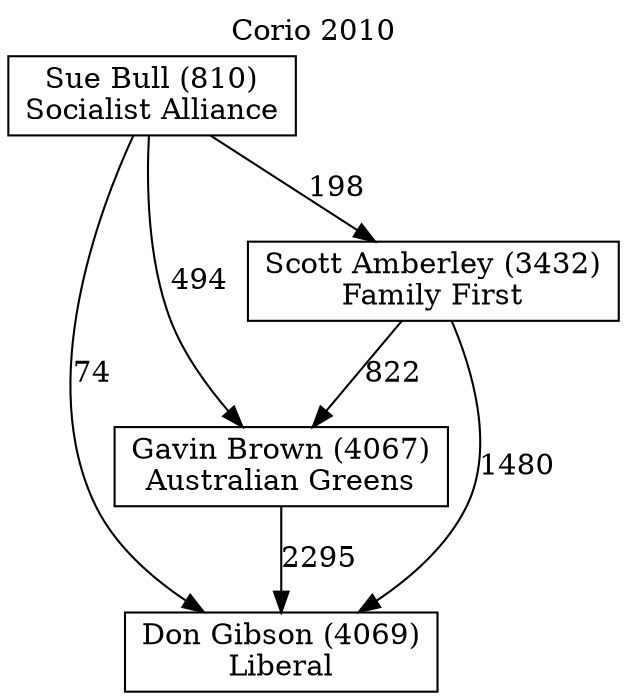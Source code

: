 // House preference flow
digraph "Don Gibson (4069)_Corio_2010" {
	graph [label="Corio 2010" labelloc=t mclimit=10]
	node [shape=box]
	"Don Gibson (4069)" [label="Don Gibson (4069)
Liberal"]
	"Gavin Brown (4067)" [label="Gavin Brown (4067)
Australian Greens"]
	"Scott Amberley (3432)" [label="Scott Amberley (3432)
Family First"]
	"Sue Bull (810)" [label="Sue Bull (810)
Socialist Alliance"]
	"Gavin Brown (4067)" -> "Don Gibson (4069)" [label=2295]
	"Scott Amberley (3432)" -> "Gavin Brown (4067)" [label=822]
	"Sue Bull (810)" -> "Scott Amberley (3432)" [label=198]
	"Scott Amberley (3432)" -> "Don Gibson (4069)" [label=1480]
	"Sue Bull (810)" -> "Don Gibson (4069)" [label=74]
	"Sue Bull (810)" -> "Gavin Brown (4067)" [label=494]
}
